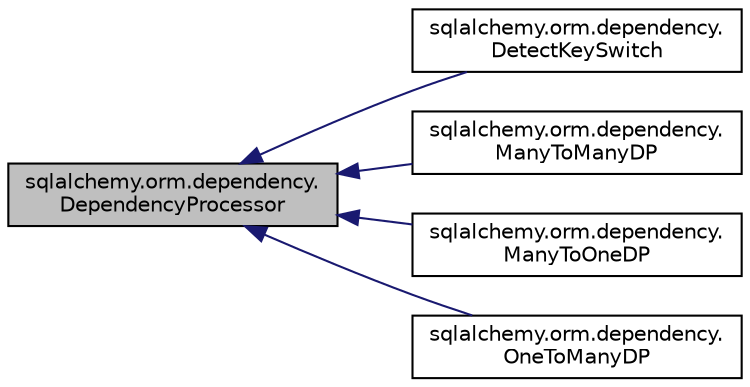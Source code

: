 digraph "sqlalchemy.orm.dependency.DependencyProcessor"
{
 // LATEX_PDF_SIZE
  edge [fontname="Helvetica",fontsize="10",labelfontname="Helvetica",labelfontsize="10"];
  node [fontname="Helvetica",fontsize="10",shape=record];
  rankdir="LR";
  Node1 [label="sqlalchemy.orm.dependency.\lDependencyProcessor",height=0.2,width=0.4,color="black", fillcolor="grey75", style="filled", fontcolor="black",tooltip=" "];
  Node1 -> Node2 [dir="back",color="midnightblue",fontsize="10",style="solid",fontname="Helvetica"];
  Node2 [label="sqlalchemy.orm.dependency.\lDetectKeySwitch",height=0.2,width=0.4,color="black", fillcolor="white", style="filled",URL="$classsqlalchemy_1_1orm_1_1dependency_1_1DetectKeySwitch.html",tooltip=" "];
  Node1 -> Node3 [dir="back",color="midnightblue",fontsize="10",style="solid",fontname="Helvetica"];
  Node3 [label="sqlalchemy.orm.dependency.\lManyToManyDP",height=0.2,width=0.4,color="black", fillcolor="white", style="filled",URL="$classsqlalchemy_1_1orm_1_1dependency_1_1ManyToManyDP.html",tooltip=" "];
  Node1 -> Node4 [dir="back",color="midnightblue",fontsize="10",style="solid",fontname="Helvetica"];
  Node4 [label="sqlalchemy.orm.dependency.\lManyToOneDP",height=0.2,width=0.4,color="black", fillcolor="white", style="filled",URL="$classsqlalchemy_1_1orm_1_1dependency_1_1ManyToOneDP.html",tooltip=" "];
  Node1 -> Node5 [dir="back",color="midnightblue",fontsize="10",style="solid",fontname="Helvetica"];
  Node5 [label="sqlalchemy.orm.dependency.\lOneToManyDP",height=0.2,width=0.4,color="black", fillcolor="white", style="filled",URL="$classsqlalchemy_1_1orm_1_1dependency_1_1OneToManyDP.html",tooltip=" "];
}
